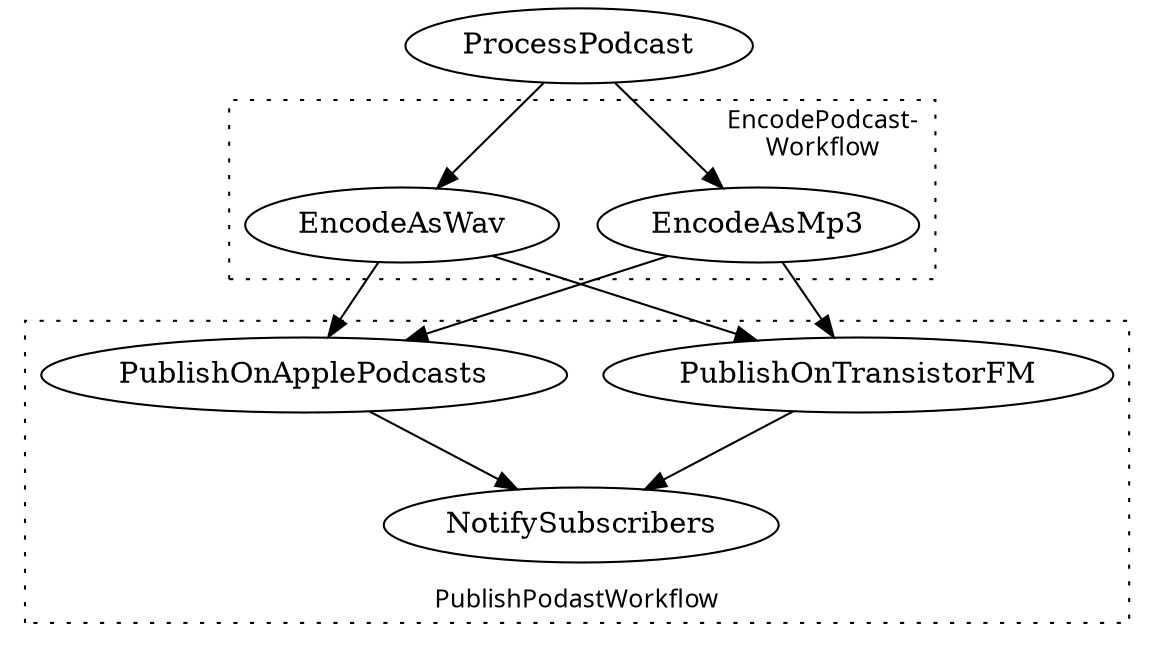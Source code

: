 digraph G {
    ProcessPodcast -> EncodeAsMp3;
    ProcessPodcast -> EncodeAsWav;

    subgraph cluster_publish {
        label="PublishPodastWorkflow";
        graph[style="dotted", labelloc="b", fontsize="12", fontname="sans-serif"]

        PublishOnTransistorFM; PublishOnApplePodcasts NotifySubscribers;

        PublishOnTransistorFM -> NotifySubscribers;
        PublishOnApplePodcasts -> NotifySubscribers;
    }

    subgraph cluster_encode {
        label="EncodePodcast-\nWorkflow";
        graph[style="dotted", labeljust="r", labelloc="t", fontsize="12", fontname="sans-serif"]

        EncodeAsWav; EncodeAsWav;

        EncodeAsMp3 -> PublishOnApplePodcasts;
        EncodeAsMp3 -> PublishOnTransistorFM;
        EncodeAsWav -> PublishOnApplePodcasts;
        EncodeAsWav -> PublishOnTransistorFM;
    }
}